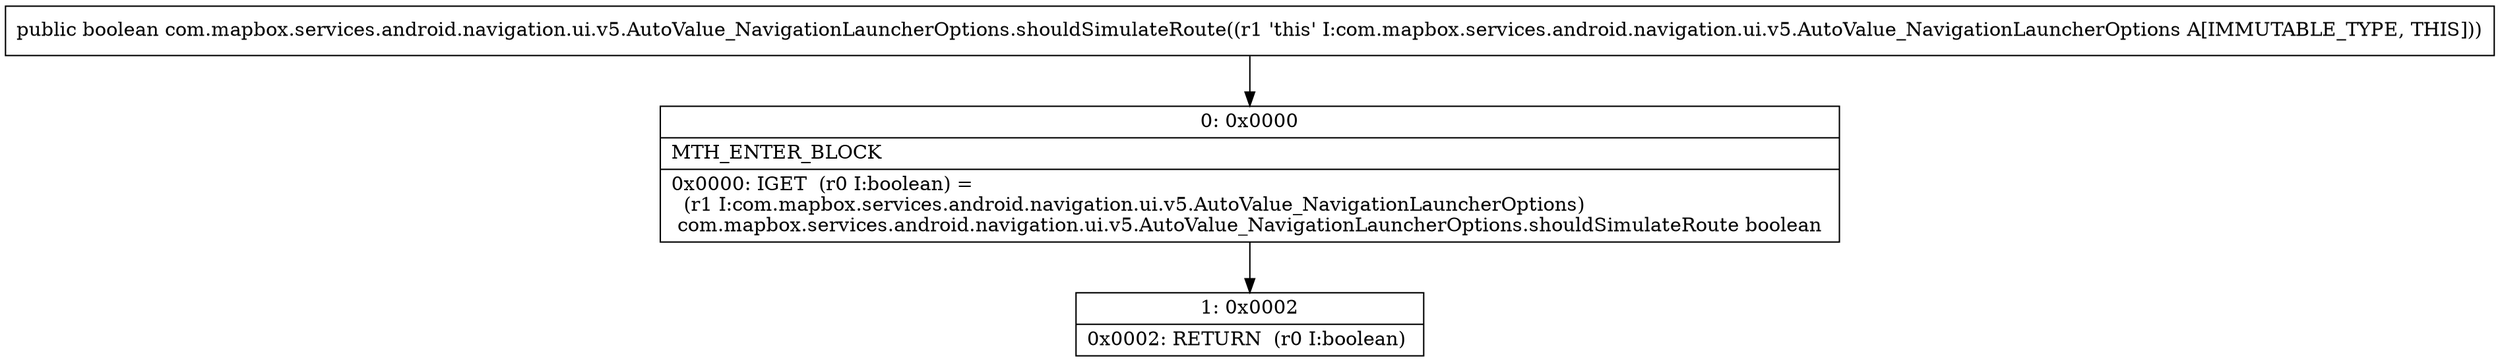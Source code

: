 digraph "CFG forcom.mapbox.services.android.navigation.ui.v5.AutoValue_NavigationLauncherOptions.shouldSimulateRoute()Z" {
Node_0 [shape=record,label="{0\:\ 0x0000|MTH_ENTER_BLOCK\l|0x0000: IGET  (r0 I:boolean) = \l  (r1 I:com.mapbox.services.android.navigation.ui.v5.AutoValue_NavigationLauncherOptions)\l com.mapbox.services.android.navigation.ui.v5.AutoValue_NavigationLauncherOptions.shouldSimulateRoute boolean \l}"];
Node_1 [shape=record,label="{1\:\ 0x0002|0x0002: RETURN  (r0 I:boolean) \l}"];
MethodNode[shape=record,label="{public boolean com.mapbox.services.android.navigation.ui.v5.AutoValue_NavigationLauncherOptions.shouldSimulateRoute((r1 'this' I:com.mapbox.services.android.navigation.ui.v5.AutoValue_NavigationLauncherOptions A[IMMUTABLE_TYPE, THIS])) }"];
MethodNode -> Node_0;
Node_0 -> Node_1;
}

